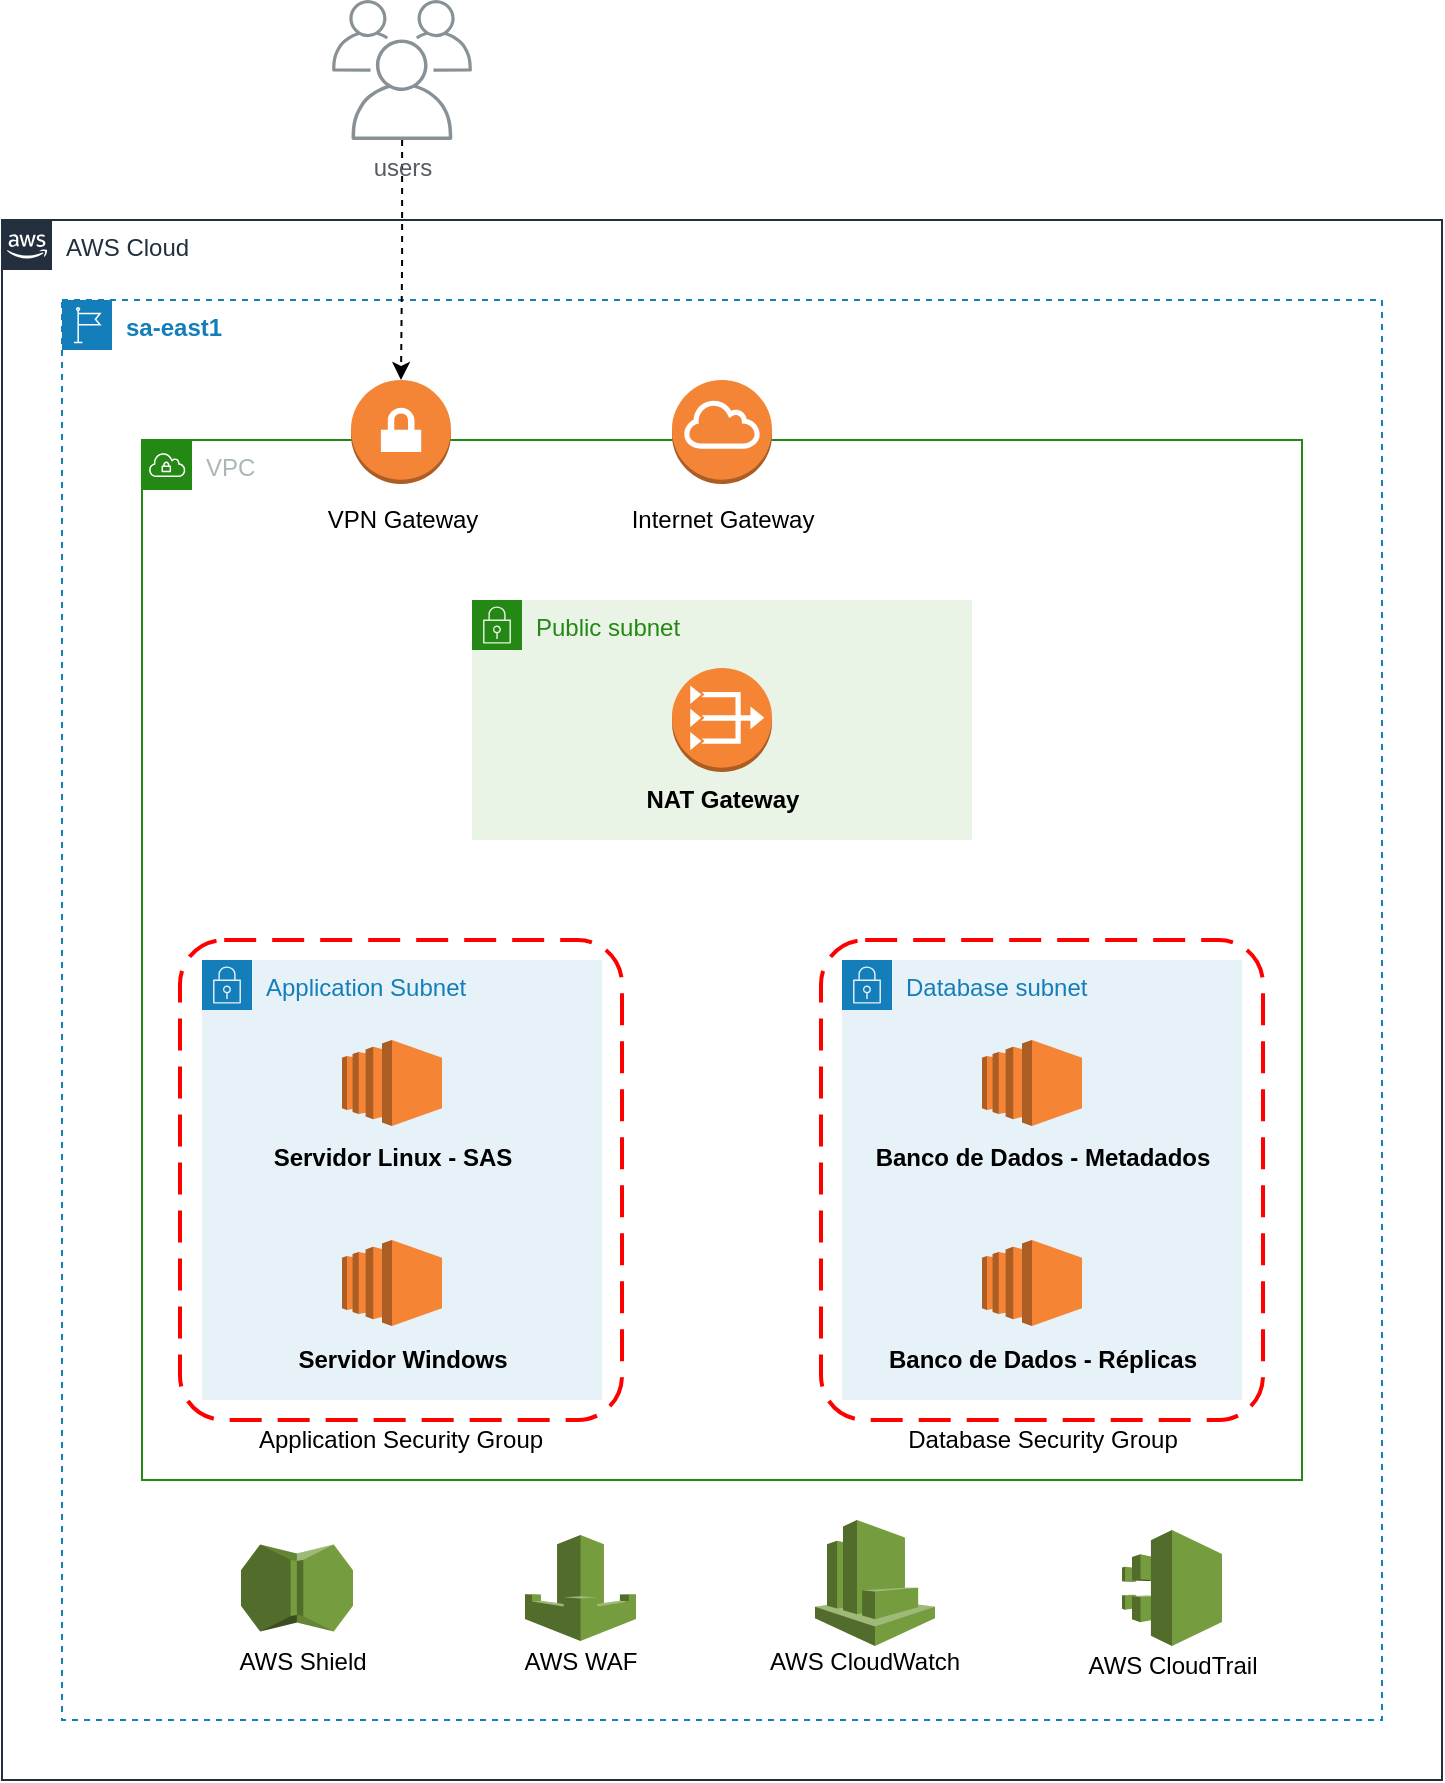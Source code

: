 <mxfile version="14.9.8" type="github">
  <diagram id="A-8zLL9_sNCvFxYt3CWV" name="Page-1">
    <mxGraphModel dx="1298" dy="756" grid="1" gridSize="10" guides="1" tooltips="1" connect="1" arrows="1" fold="1" page="1" pageScale="1" pageWidth="850" pageHeight="1100" math="0" shadow="0">
      <root>
        <mxCell id="0" />
        <mxCell id="1" parent="0" />
        <mxCell id="0PGPnt0f0jF0ZXQUyRv5-21" value="AWS Cloud" style="points=[[0,0],[0.25,0],[0.5,0],[0.75,0],[1,0],[1,0.25],[1,0.5],[1,0.75],[1,1],[0.75,1],[0.5,1],[0.25,1],[0,1],[0,0.75],[0,0.5],[0,0.25]];outlineConnect=0;gradientColor=none;html=1;whiteSpace=wrap;fontSize=12;fontStyle=0;shape=mxgraph.aws4.group;grIcon=mxgraph.aws4.group_aws_cloud_alt;strokeColor=#232F3E;fillColor=none;verticalAlign=top;align=left;spacingLeft=30;fontColor=#232F3E;dashed=0;" parent="1" vertex="1">
          <mxGeometry x="60" y="210" width="720" height="780" as="geometry" />
        </mxCell>
        <mxCell id="0PGPnt0f0jF0ZXQUyRv5-3" value="&lt;b&gt;sa-east1&lt;/b&gt;" style="points=[[0,0],[0.25,0],[0.5,0],[0.75,0],[1,0],[1,0.25],[1,0.5],[1,0.75],[1,1],[0.75,1],[0.5,1],[0.25,1],[0,1],[0,0.75],[0,0.5],[0,0.25]];outlineConnect=0;gradientColor=none;html=1;whiteSpace=wrap;fontSize=12;fontStyle=0;shape=mxgraph.aws4.group;grIcon=mxgraph.aws4.group_region;strokeColor=#147EBA;fillColor=none;verticalAlign=top;align=left;spacingLeft=30;fontColor=#147EBA;dashed=1;" parent="1" vertex="1">
          <mxGeometry x="90" y="250" width="660" height="710" as="geometry" />
        </mxCell>
        <mxCell id="_YScUZxaxv9jTKmD59aY-2" value="VPC" style="points=[[0,0],[0.25,0],[0.5,0],[0.75,0],[1,0],[1,0.25],[1,0.5],[1,0.75],[1,1],[0.75,1],[0.5,1],[0.25,1],[0,1],[0,0.75],[0,0.5],[0,0.25]];outlineConnect=0;gradientColor=none;html=1;whiteSpace=wrap;fontSize=12;fontStyle=0;shape=mxgraph.aws4.group;grIcon=mxgraph.aws4.group_vpc;strokeColor=#248814;fillColor=none;verticalAlign=top;align=left;spacingLeft=30;fontColor=#AAB7B8;dashed=0;" parent="1" vertex="1">
          <mxGeometry x="130" y="320" width="580" height="520" as="geometry" />
        </mxCell>
        <mxCell id="VDcd1Ahy-NVAH4zSC_rA-13" value="" style="rounded=1;arcSize=10;dashed=1;strokeColor=#ff0000;fillColor=none;gradientColor=none;dashPattern=8 4;strokeWidth=2;" vertex="1" parent="1">
          <mxGeometry x="469.5" y="570" width="221.01" height="240" as="geometry" />
        </mxCell>
        <mxCell id="VDcd1Ahy-NVAH4zSC_rA-12" value="" style="rounded=1;arcSize=10;dashed=1;strokeColor=#ff0000;fillColor=none;gradientColor=none;dashPattern=8 4;strokeWidth=2;" vertex="1" parent="1">
          <mxGeometry x="148.99" y="570" width="221.01" height="240" as="geometry" />
        </mxCell>
        <mxCell id="_YScUZxaxv9jTKmD59aY-10" value="Application Subnet" style="points=[[0,0],[0.25,0],[0.5,0],[0.75,0],[1,0],[1,0.25],[1,0.5],[1,0.75],[1,1],[0.75,1],[0.5,1],[0.25,1],[0,1],[0,0.75],[0,0.5],[0,0.25]];outlineConnect=0;html=1;whiteSpace=wrap;fontSize=12;fontStyle=0;shape=mxgraph.aws4.group;grIcon=mxgraph.aws4.group_security_group;grStroke=0;strokeColor=#147EBA;fillColor=#E6F2F8;verticalAlign=top;align=left;spacingLeft=30;fontColor=#147EBA;dashed=0;" parent="1" vertex="1">
          <mxGeometry x="160" y="580" width="200" height="220" as="geometry" />
        </mxCell>
        <mxCell id="_YScUZxaxv9jTKmD59aY-4" value="Database subnet" style="points=[[0,0],[0.25,0],[0.5,0],[0.75,0],[1,0],[1,0.25],[1,0.5],[1,0.75],[1,1],[0.75,1],[0.5,1],[0.25,1],[0,1],[0,0.75],[0,0.5],[0,0.25]];outlineConnect=0;html=1;whiteSpace=wrap;fontSize=12;fontStyle=0;shape=mxgraph.aws4.group;grIcon=mxgraph.aws4.group_security_group;grStroke=0;strokeColor=#147EBA;fillColor=#E6F2F8;verticalAlign=top;align=left;spacingLeft=30;fontColor=#147EBA;dashed=0;" parent="1" vertex="1">
          <mxGeometry x="480" y="580" width="200" height="220" as="geometry" />
        </mxCell>
        <mxCell id="VDcd1Ahy-NVAH4zSC_rA-31" style="edgeStyle=orthogonalEdgeStyle;rounded=0;orthogonalLoop=1;jettySize=auto;html=1;entryX=0.5;entryY=0;entryDx=0;entryDy=0;entryPerimeter=0;dashed=1;strokeColor=#000000;" edge="1" parent="1" source="0PGPnt0f0jF0ZXQUyRv5-10" target="0PGPnt0f0jF0ZXQUyRv5-14">
          <mxGeometry relative="1" as="geometry" />
        </mxCell>
        <mxCell id="0PGPnt0f0jF0ZXQUyRv5-10" value="users" style="outlineConnect=0;gradientColor=none;fontColor=#545B64;strokeColor=none;fillColor=#879196;dashed=0;verticalLabelPosition=bottom;verticalAlign=top;align=center;html=1;fontSize=12;fontStyle=0;aspect=fixed;shape=mxgraph.aws4.illustration_users;pointerEvents=1" parent="1" vertex="1">
          <mxGeometry x="225" y="100" width="70" height="70" as="geometry" />
        </mxCell>
        <mxCell id="0PGPnt0f0jF0ZXQUyRv5-14" value="" style="outlineConnect=0;dashed=0;verticalLabelPosition=bottom;verticalAlign=top;align=center;html=1;shape=mxgraph.aws3.vpn_gateway;fillColor=#F58536;gradientColor=none;" parent="1" vertex="1">
          <mxGeometry x="234.49" y="290" width="50" height="52" as="geometry" />
        </mxCell>
        <mxCell id="0PGPnt0f0jF0ZXQUyRv5-26" value="" style="outlineConnect=0;dashed=0;verticalLabelPosition=bottom;verticalAlign=top;align=center;html=1;shape=mxgraph.aws3.waf;fillColor=#759C3E;gradientColor=none;" parent="1" vertex="1">
          <mxGeometry x="321.49" y="867.5" width="55.51" height="53" as="geometry" />
        </mxCell>
        <mxCell id="VDcd1Ahy-NVAH4zSC_rA-1" value="" style="outlineConnect=0;dashed=0;verticalLabelPosition=bottom;verticalAlign=top;align=center;html=1;shape=mxgraph.aws3.ec2;fillColor=#F58534;gradientColor=none;" vertex="1" parent="1">
          <mxGeometry x="230" y="620" width="50" height="43" as="geometry" />
        </mxCell>
        <mxCell id="VDcd1Ahy-NVAH4zSC_rA-6" value="" style="outlineConnect=0;dashed=0;verticalLabelPosition=bottom;verticalAlign=top;align=center;html=1;shape=mxgraph.aws3.ec2;fillColor=#F58534;gradientColor=none;" vertex="1" parent="1">
          <mxGeometry x="230" y="720" width="50" height="43" as="geometry" />
        </mxCell>
        <mxCell id="VDcd1Ahy-NVAH4zSC_rA-11" value="" style="outlineConnect=0;dashed=0;verticalLabelPosition=bottom;verticalAlign=top;align=center;html=1;shape=mxgraph.aws3.internet_gateway;fillColor=#F58536;gradientColor=none;" vertex="1" parent="1">
          <mxGeometry x="395" y="290" width="50" height="52" as="geometry" />
        </mxCell>
        <mxCell id="VDcd1Ahy-NVAH4zSC_rA-14" value="" style="outlineConnect=0;dashed=0;verticalLabelPosition=bottom;verticalAlign=top;align=center;html=1;shape=mxgraph.aws3.ec2;fillColor=#F58534;gradientColor=none;" vertex="1" parent="1">
          <mxGeometry x="550" y="620" width="50" height="43" as="geometry" />
        </mxCell>
        <mxCell id="VDcd1Ahy-NVAH4zSC_rA-16" value="" style="outlineConnect=0;dashed=0;verticalLabelPosition=bottom;verticalAlign=top;align=center;html=1;shape=mxgraph.aws3.ec2;fillColor=#F58534;gradientColor=none;" vertex="1" parent="1">
          <mxGeometry x="550" y="720" width="50" height="43" as="geometry" />
        </mxCell>
        <mxCell id="VDcd1Ahy-NVAH4zSC_rA-18" value="Public subnet" style="points=[[0,0],[0.25,0],[0.5,0],[0.75,0],[1,0],[1,0.25],[1,0.5],[1,0.75],[1,1],[0.75,1],[0.5,1],[0.25,1],[0,1],[0,0.75],[0,0.5],[0,0.25]];outlineConnect=0;gradientColor=none;html=1;whiteSpace=wrap;fontSize=12;fontStyle=0;shape=mxgraph.aws4.group;grIcon=mxgraph.aws4.group_security_group;grStroke=0;strokeColor=#248814;fillColor=#E9F3E6;verticalAlign=top;align=left;spacingLeft=30;fontColor=#248814;dashed=0;" vertex="1" parent="1">
          <mxGeometry x="295" y="400" width="250" height="120" as="geometry" />
        </mxCell>
        <mxCell id="VDcd1Ahy-NVAH4zSC_rA-19" value="" style="outlineConnect=0;dashed=0;verticalLabelPosition=bottom;verticalAlign=top;align=center;html=1;shape=mxgraph.aws3.vpc_nat_gateway;fillColor=#F58534;gradientColor=none;" vertex="1" parent="1">
          <mxGeometry x="395" y="434" width="50" height="52" as="geometry" />
        </mxCell>
        <mxCell id="VDcd1Ahy-NVAH4zSC_rA-25" value="&lt;b&gt;Servidor Linux - SAS&lt;/b&gt;" style="text;html=1;align=center;verticalAlign=middle;resizable=0;points=[];autosize=1;strokeColor=none;" vertex="1" parent="1">
          <mxGeometry x="190" y="668.75" width="130" height="20" as="geometry" />
        </mxCell>
        <mxCell id="VDcd1Ahy-NVAH4zSC_rA-26" value="&lt;b&gt;Servidor Windows&lt;/b&gt;" style="text;html=1;align=center;verticalAlign=middle;resizable=0;points=[];autosize=1;strokeColor=none;" vertex="1" parent="1">
          <mxGeometry x="200" y="770" width="120" height="20" as="geometry" />
        </mxCell>
        <mxCell id="VDcd1Ahy-NVAH4zSC_rA-27" value="&lt;b&gt;Banco de Dados - Metadados&lt;/b&gt;" style="text;html=1;align=center;verticalAlign=middle;resizable=0;points=[];autosize=1;strokeColor=none;" vertex="1" parent="1">
          <mxGeometry x="490.01" y="668.75" width="180" height="20" as="geometry" />
        </mxCell>
        <mxCell id="VDcd1Ahy-NVAH4zSC_rA-28" value="&lt;b&gt;Banco de Dados - Réplicas&lt;/b&gt;" style="text;html=1;align=center;verticalAlign=middle;resizable=0;points=[];autosize=1;strokeColor=none;" vertex="1" parent="1">
          <mxGeometry x="495.01" y="770" width="170" height="20" as="geometry" />
        </mxCell>
        <mxCell id="VDcd1Ahy-NVAH4zSC_rA-32" value="Internet Gateway" style="text;html=1;align=center;verticalAlign=middle;resizable=0;points=[];autosize=1;strokeColor=none;" vertex="1" parent="1">
          <mxGeometry x="365" y="350" width="110" height="20" as="geometry" />
        </mxCell>
        <mxCell id="VDcd1Ahy-NVAH4zSC_rA-33" value="&lt;b&gt;NAT Gateway&lt;/b&gt;" style="text;html=1;align=center;verticalAlign=middle;resizable=0;points=[];autosize=1;strokeColor=none;" vertex="1" parent="1">
          <mxGeometry x="375" y="490" width="90" height="20" as="geometry" />
        </mxCell>
        <mxCell id="VDcd1Ahy-NVAH4zSC_rA-34" value="VPN Gateway" style="text;html=1;align=center;verticalAlign=middle;resizable=0;points=[];autosize=1;strokeColor=none;" vertex="1" parent="1">
          <mxGeometry x="215" y="350" width="90" height="20" as="geometry" />
        </mxCell>
        <mxCell id="VDcd1Ahy-NVAH4zSC_rA-35" value="Application Security Group" style="text;html=1;align=center;verticalAlign=middle;resizable=0;points=[];autosize=1;strokeColor=none;" vertex="1" parent="1">
          <mxGeometry x="179.49" y="810" width="160" height="20" as="geometry" />
        </mxCell>
        <mxCell id="VDcd1Ahy-NVAH4zSC_rA-36" value="Database Security Group" style="text;html=1;align=center;verticalAlign=middle;resizable=0;points=[];autosize=1;strokeColor=none;" vertex="1" parent="1">
          <mxGeometry x="505" y="810" width="150" height="20" as="geometry" />
        </mxCell>
        <mxCell id="VDcd1Ahy-NVAH4zSC_rA-37" value="" style="outlineConnect=0;dashed=0;verticalLabelPosition=bottom;verticalAlign=top;align=center;html=1;shape=mxgraph.aws3.shield;fillColor=#759C3E;gradientColor=none;" vertex="1" parent="1">
          <mxGeometry x="179.49" y="872.25" width="56" height="43.5" as="geometry" />
        </mxCell>
        <mxCell id="VDcd1Ahy-NVAH4zSC_rA-38" value="" style="outlineConnect=0;dashed=0;verticalLabelPosition=bottom;verticalAlign=top;align=center;html=1;shape=mxgraph.aws3.cloudwatch;fillColor=#759C3E;gradientColor=none;" vertex="1" parent="1">
          <mxGeometry x="466.49" y="860" width="60" height="63" as="geometry" />
        </mxCell>
        <mxCell id="VDcd1Ahy-NVAH4zSC_rA-39" value="" style="outlineConnect=0;dashed=0;verticalLabelPosition=bottom;verticalAlign=top;align=center;html=1;shape=mxgraph.aws3.cloudtrail;fillColor=#759C3E;gradientColor=none;" vertex="1" parent="1">
          <mxGeometry x="620.01" y="865" width="50" height="58" as="geometry" />
        </mxCell>
        <mxCell id="VDcd1Ahy-NVAH4zSC_rA-40" value="AWS Shield" style="text;html=1;align=center;verticalAlign=middle;resizable=0;points=[];autosize=1;strokeColor=none;" vertex="1" parent="1">
          <mxGeometry x="170" y="920.5" width="80" height="20" as="geometry" />
        </mxCell>
        <mxCell id="VDcd1Ahy-NVAH4zSC_rA-45" value="AWS WAF" style="text;html=1;align=center;verticalAlign=middle;resizable=0;points=[];autosize=1;strokeColor=none;" vertex="1" parent="1">
          <mxGeometry x="314.25" y="920.5" width="70" height="20" as="geometry" />
        </mxCell>
        <mxCell id="VDcd1Ahy-NVAH4zSC_rA-46" value="AWS CloudWatch" style="text;html=1;align=center;verticalAlign=middle;resizable=0;points=[];autosize=1;strokeColor=none;" vertex="1" parent="1">
          <mxGeometry x="436.49" y="920.5" width="110" height="20" as="geometry" />
        </mxCell>
        <mxCell id="VDcd1Ahy-NVAH4zSC_rA-47" value="AWS CloudTrail" style="text;html=1;align=center;verticalAlign=middle;resizable=0;points=[];autosize=1;strokeColor=none;" vertex="1" parent="1">
          <mxGeometry x="595.01" y="923" width="100" height="20" as="geometry" />
        </mxCell>
      </root>
    </mxGraphModel>
  </diagram>
</mxfile>
